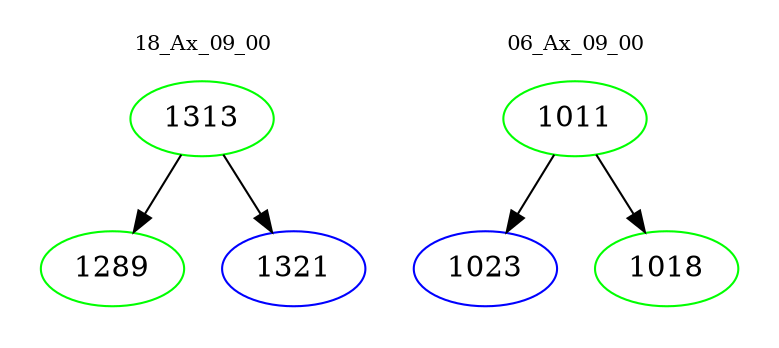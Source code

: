 digraph{
subgraph cluster_0 {
color = white
label = "18_Ax_09_00";
fontsize=10;
T0_1313 [label="1313", color="green"]
T0_1313 -> T0_1289 [color="black"]
T0_1289 [label="1289", color="green"]
T0_1313 -> T0_1321 [color="black"]
T0_1321 [label="1321", color="blue"]
}
subgraph cluster_1 {
color = white
label = "06_Ax_09_00";
fontsize=10;
T1_1011 [label="1011", color="green"]
T1_1011 -> T1_1023 [color="black"]
T1_1023 [label="1023", color="blue"]
T1_1011 -> T1_1018 [color="black"]
T1_1018 [label="1018", color="green"]
}
}
